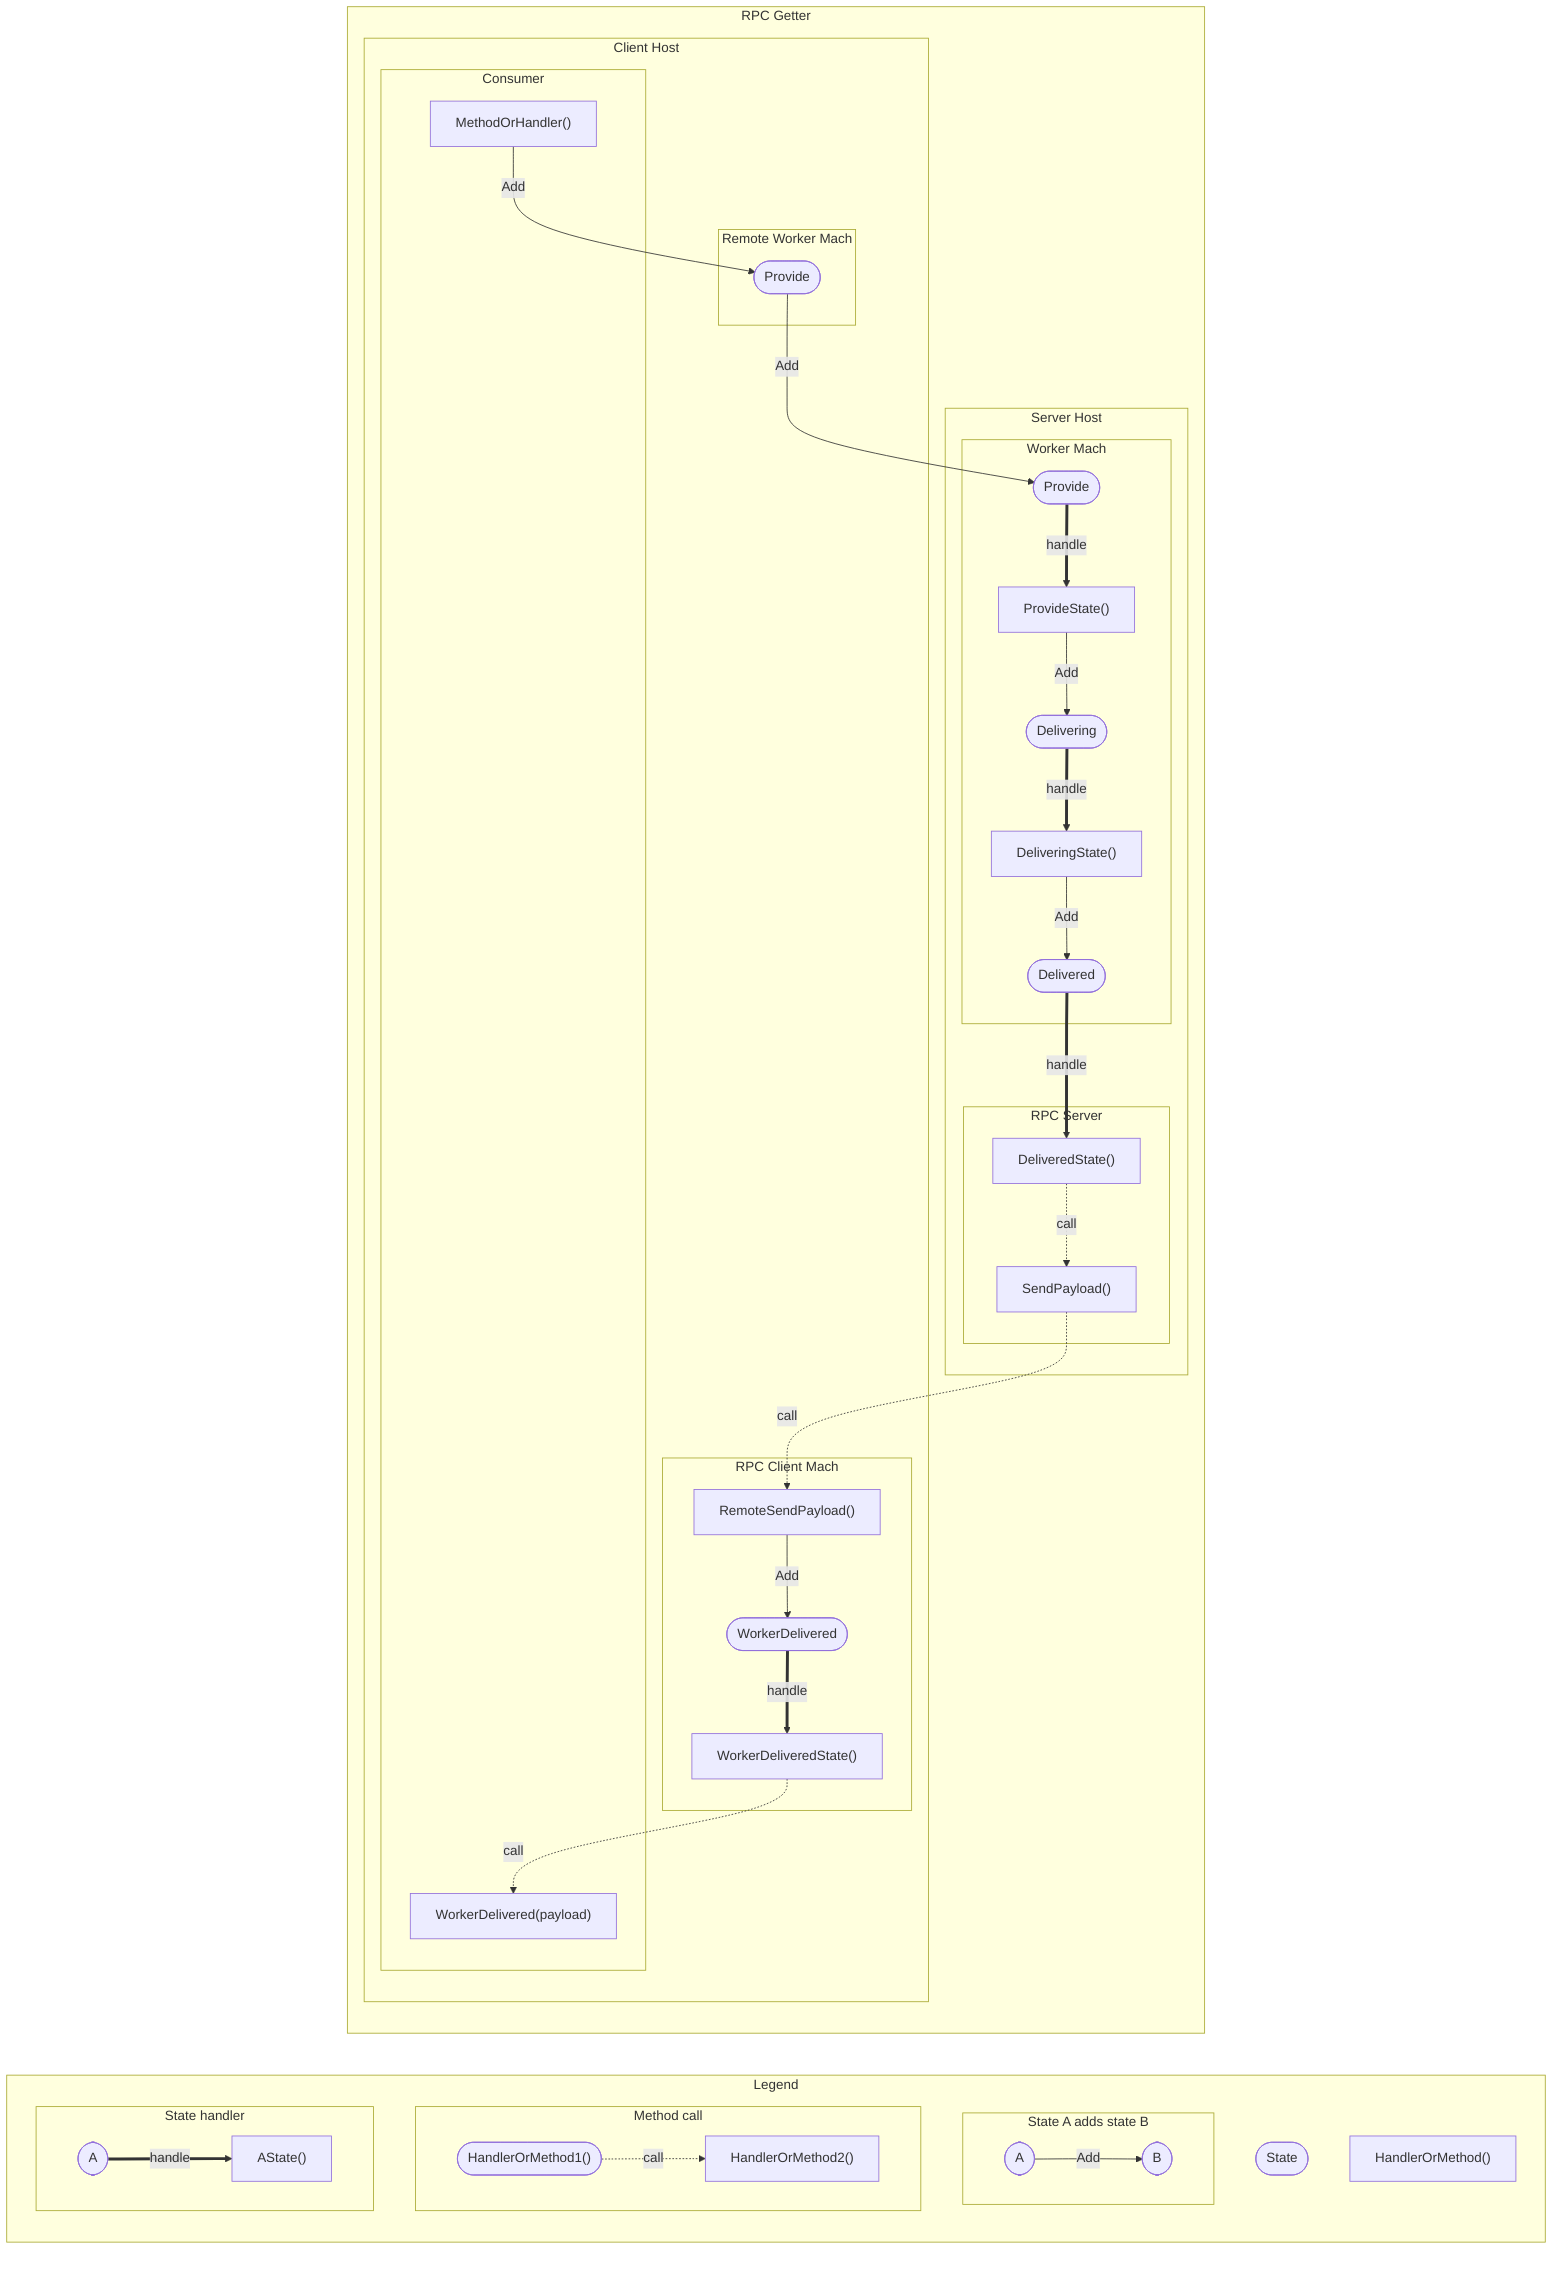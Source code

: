 flowchart LR
    subgraph Legend
        leg-State([State])
        leg-HandlerOrMethod["HandlerOrMethod()"]

        subgraph LegendAdd [State A adds state B]
            leg-A1([A]) -- Add --> leg-B1([B])
        end

        subgraph LegendCall [Method call]
            leg-HandlerOrMethod21(["HandlerOrMethod1()"]) -. call .-> leg-MethodName22["HandlerOrMethod2()"]
        end

        subgraph LegendHandle [State handler]
            leg-A3([A]) == handle ==> leg-HandlerOrMethod3["AState()"]
        end
    end

%% RPC

    subgraph RPC Getter
        direction TB

        subgraph ClientHost [Client Host]
            subgraph Consumer
                con-MethodOrHandler["MethodOrHandler()"]
                con-WorkerDelibered["WorkerDelivered(payload)"]
            end

            subgraph RemoteWorkerMach [Remote Worker Mach]
            %% Provide Worker is requested to provide some (named) data.
                rw-Provide([Provide])
            end

            subgraph RPCClientMach [RPC Client Mach]
                c-WorkerDelivered([WorkerDelivered])
                c-RemoteSendPayload["RemoteSendPayload()"]
                c-WorkerDeliveredState["WorkerDeliveredState()"]
            end
        end

        subgraph ServerHost [Server Host]
            subgraph RPCServer [RPC Server]
                s-SendPayload["SendPayload()"]
                s-DeliveredState["DeliveredState()"]
            end

            subgraph WorkerMach [Worker Mach]
            %% Provide Worker is requested to provide some (named) data.
                w-Provide([Provide])
            %% Delivering Worker has started send data to the client.
                w-Delivering([Delivering])
                w-Delivered([Delivered])
            %% Delivered Worker has completed sending data to the client.
                w-ProvideState["ProvideState()"]
                w-DeliveringState["DeliveringState()"]
            end
        end

    %% steps
        con-MethodOrHandler -- Add --> rw-Provide
        rw-Provide -- Add --> w-Provide
        w-Provide == handle ==> w-ProvideState
        w-ProvideState -- Add --> w-Delivering
        w-Delivering == handle ==> w-DeliveringState
        w-DeliveringState -- Add --> w-Delivered
        w-Delivered == handle ==> s-DeliveredState
        s-DeliveredState -. call .-> s-SendPayload -. call .-> c-RemoteSendPayload
        c-RemoteSendPayload -- Add --> c-WorkerDelivered
        c-WorkerDelivered == handle ==> c-WorkerDeliveredState
        c-WorkerDeliveredState -. call .-> con-WorkerDelibered
    end